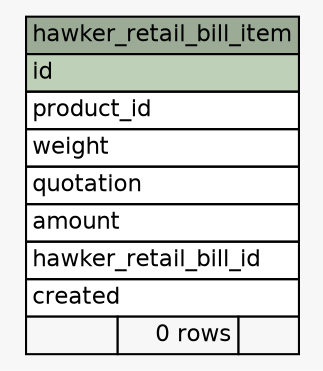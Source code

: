 // dot 2.38.0 on Linux 4.4.84-boot2docker
// SchemaSpy rev 590
digraph "hawker_retail_bill_item" {
  graph [
    rankdir="RL"
    bgcolor="#f7f7f7"
    nodesep="0.18"
    ranksep="0.46"
    fontname="Helvetica"
    fontsize="11"
  ];
  node [
    fontname="Helvetica"
    fontsize="11"
    shape="plaintext"
  ];
  edge [
    arrowsize="0.8"
  ];
  "hawker_retail_bill_item" [
    label=<
    <TABLE BORDER="0" CELLBORDER="1" CELLSPACING="0" BGCOLOR="#ffffff">
      <TR><TD COLSPAN="3" BGCOLOR="#9bab96" ALIGN="CENTER">hawker_retail_bill_item</TD></TR>
      <TR><TD PORT="id" COLSPAN="3" BGCOLOR="#bed1b8" ALIGN="LEFT">id</TD></TR>
      <TR><TD PORT="product_id" COLSPAN="3" ALIGN="LEFT">product_id</TD></TR>
      <TR><TD PORT="weight" COLSPAN="3" ALIGN="LEFT">weight</TD></TR>
      <TR><TD PORT="quotation" COLSPAN="3" ALIGN="LEFT">quotation</TD></TR>
      <TR><TD PORT="amount" COLSPAN="3" ALIGN="LEFT">amount</TD></TR>
      <TR><TD PORT="hawker_retail_bill_id" COLSPAN="3" ALIGN="LEFT">hawker_retail_bill_id</TD></TR>
      <TR><TD PORT="created" COLSPAN="3" ALIGN="LEFT">created</TD></TR>
      <TR><TD ALIGN="LEFT" BGCOLOR="#f7f7f7">  </TD><TD ALIGN="RIGHT" BGCOLOR="#f7f7f7">0 rows</TD><TD ALIGN="RIGHT" BGCOLOR="#f7f7f7">  </TD></TR>
    </TABLE>>
    URL="tables/hawker_retail_bill_item.html"
    tooltip="hawker_retail_bill_item"
  ];
}
